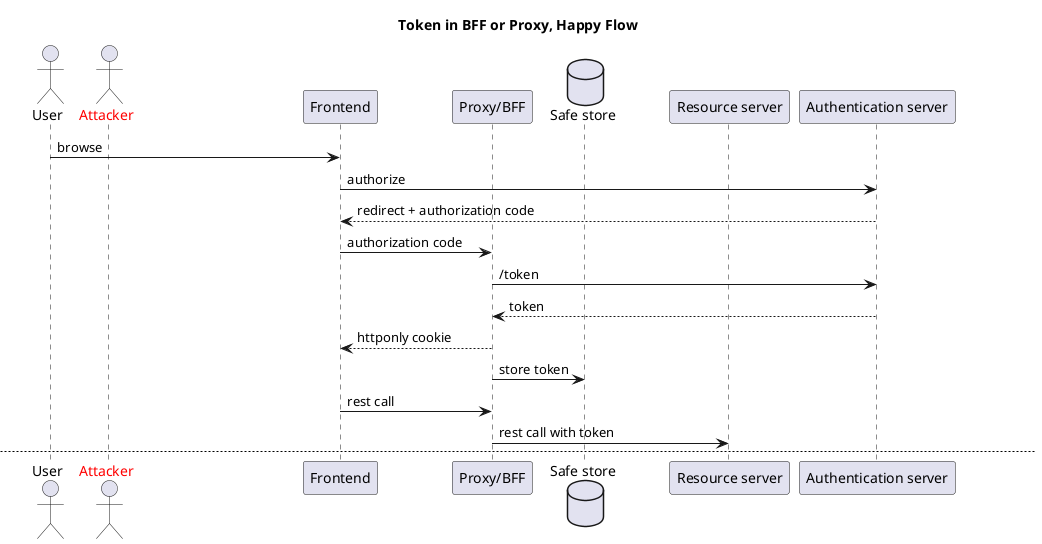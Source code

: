 @startuml
title Token in BFF or Proxy, Happy Flow
actor user as "User"
actor hacker as "<font color=red>Attacker"
participant frontend as "Frontend"
participant bff as "Proxy/BFF"
database db as "Safe store"
participant backend as "Resource server"
participant authserv as "Authentication server"

user -> frontend: browse
frontend -> authserv: authorize
authserv --> frontend: redirect + authorization code
frontend -> bff: authorization code
bff -> authserv: /token
authserv --> bff: token
bff --> frontend: httponly cookie
bff -> db: store token
frontend -> bff: rest call
bff -> backend: rest call with token

newpage API exploit by XSS
user -> frontend: browse
hacker -> frontend: inject evil code
frontend -> authserv: authorize
authserv --> frontend: redirect + authorization code
frontend -> bff: authorization code
bff -> authserv: /token
authserv --> bff: token
bff -> db: store token
bff --> frontend: httponly cookie
frontend -> bff: rest call (with cookie)
bff -> backend: rest call with token

frontend [#red]-> bff: <font color=red>rogue rest call
bff [#red]-> backend: <font color=red>☠ ️evil rest call with stolen token  ☠
note across
  Game over ☹
end note

newpage Baking a Cookie with XSS
user -> frontend: browse
hacker -> frontend: <font color=red>inject evil code
frontend -> authserv: authorize
authserv --> frontend: redirect + authorization code
frontend [#red]--> hacker: <font color=red>authorization code + code_verifier
hacker [#red]-> bff: <font color=red>authorization code + challenge
bff [#red]-> authserv: <font color=red>/token
authserv --[#red]> bff: <font color=red>token
bff [#red]--> hacker: <font color=red>httponly cookie
note across
  This first cookie gets stolen. This allows calling whatever endpoints. User doesn't see that, as we start the authentication step from scratch.
  Game over ☹
end note
frontend [#red]-> frontend: <font color=red>restart (redirect to /)
frontend -> authserv: authorize
note right
  No login screen,
  session still present.
end note
authserv --> frontend: redirect + authorization code
frontend -> bff: authorization code
bff -> authserv: /token
authserv --> bff: token
bff -> db: store token
bff --> frontend: httponly cookie
frontend -> bff: rest call (with cookie)
bff -> backend: rest call with token
@enduml
